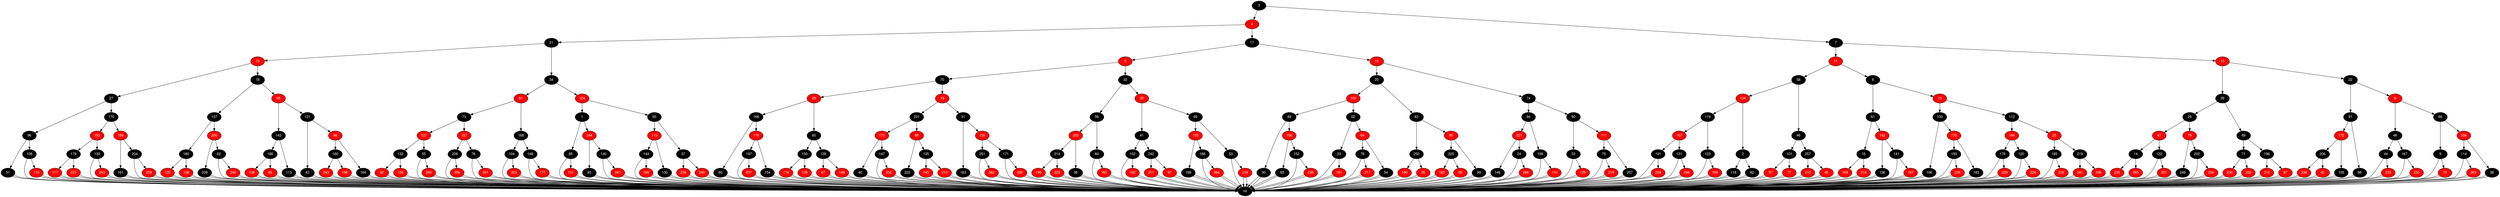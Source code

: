 digraph RB_Teste {
	node [fontname="Helvetica,Arial,sans-serif" style="filled"]
	edge [fontname="Helvetica,Arial,sans-serif" color="black"]

	{
		node [fillcolor=" black" fontcolor=" white"] nil 
		node [fillcolor=" black" fontcolor=" white"] 3 
		node [fillcolor=" red" fontcolor=" white"] 4 
		node [fillcolor=" black" fontcolor=" white"] 21 
		node [fillcolor=" red" fontcolor=" white"] 72 
		node [fillcolor=" black" fontcolor=" white"] 27 
		node [fillcolor=" black" fontcolor=" white"] 96 
		node [fillcolor=" black" fontcolor=" white"] 51 
		node [fillcolor=" black" fontcolor=" white"] 108 
		node [fillcolor=" red" fontcolor=" white"] 116 
		node [fillcolor=" black" fontcolor=" white"] 170 
		node [fillcolor=" red" fontcolor=" white"] 153 
		node [fillcolor=" black" fontcolor=" white"] 179 
		node [fillcolor=" red" fontcolor=" white"] 117 
		node [fillcolor=" red" fontcolor=" white"] 227 
		node [fillcolor=" black" fontcolor=" white"] 139 
		node [fillcolor=" red" fontcolor=" white"] 253 
		node [fillcolor=" red" fontcolor=" white"] 189 
		node [fillcolor=" black" fontcolor=" white"] 161 
		node [fillcolor=" black" fontcolor=" white"] 204 
		node [fillcolor=" red" fontcolor=" white"] 259 
		node [fillcolor=" black" fontcolor=" white"] 18 
		node [fillcolor=" black" fontcolor=" white"] 137 
		node [fillcolor=" black" fontcolor=" white"] 180 
		node [fillcolor=" red" fontcolor=" white"] 125 
		node [fillcolor=" red" fontcolor=" white"] 138 
		node [fillcolor=" red" fontcolor=" white"] 200 
		node [fillcolor=" black" fontcolor=" white"] 239 
		node [fillcolor=" black" fontcolor=" white"] 62 
		node [fillcolor=" red" fontcolor=" white"] 245 
		node [fillcolor=" red" fontcolor=" white"] 68 
		node [fillcolor=" black" fontcolor=" white"] 143 
		node [fillcolor=" black" fontcolor=" white"] 186 
		node [fillcolor=" red" fontcolor=" white"] 158 
		node [fillcolor=" red" fontcolor=" white"] 65 
		node [fillcolor=" black" fontcolor=" white"] 113 
		node [fillcolor=" black" fontcolor=" white"] 121 
		node [fillcolor=" black" fontcolor=" white"] 43 
		node [fillcolor=" red" fontcolor=" white"] 98 
		node [fillcolor=" black" fontcolor=" white"] 160 
		node [fillcolor=" red" fontcolor=" white"] 243 
		node [fillcolor=" red" fontcolor=" white"] 198 
		node [fillcolor=" black" fontcolor=" white"] 164 
		node [fillcolor=" black" fontcolor=" white"] 34 
		node [fillcolor=" red" fontcolor=" white"] 81 
		node [fillcolor=" black" fontcolor=" white"] 73 
		node [fillcolor=" red" fontcolor=" white"] 127 
		node [fillcolor=" black" fontcolor=" white"] 132 
		node [fillcolor=" red" fontcolor=" white"] 92 
		node [fillcolor=" red" fontcolor=" white"] 159 
		node [fillcolor=" black" fontcolor=" white"] 55 
		node [fillcolor=" red" fontcolor=" white"] 260 
		node [fillcolor=" red" fontcolor=" white"] 157 
		node [fillcolor=" black" fontcolor=" white"] 208 
		node [fillcolor=" red" fontcolor=" white"] 256 
		node [fillcolor=" black" fontcolor=" white"] 76 
		node [fillcolor=" red" fontcolor=" white"] 261 
		node [fillcolor=" black" fontcolor=" white"] 168 
		node [fillcolor=" black" fontcolor=" white"] 104 
		node [fillcolor=" red" fontcolor=" white"] 203 
		node [fillcolor=" black" fontcolor=" white"] 148 
		node [fillcolor=" red" fontcolor=" white"] 177 
		node [fillcolor=" red" fontcolor=" white"] 124 
		node [fillcolor=" black" fontcolor=" white"] 1 
		node [fillcolor=" black" fontcolor=" white"] 85 
		node [fillcolor=" red" fontcolor=" white"] 151 
		node [fillcolor=" red" fontcolor=" white"] 244 
		node [fillcolor=" black" fontcolor=" white"] 93 
		node [fillcolor=" black" fontcolor=" white"] 140 
		node [fillcolor=" red" fontcolor=" white"] 247 
		node [fillcolor=" black" fontcolor=" white"] 50 
		node [fillcolor=" red" fontcolor=" white"] 115 
		node [fillcolor=" black" fontcolor=" white"] 144 
		node [fillcolor=" red" fontcolor=" white"] 165 
		node [fillcolor=" black" fontcolor=" white"] 130 
		node [fillcolor=" black" fontcolor=" white"] 37 
		node [fillcolor=" red" fontcolor=" white"] 234 
		node [fillcolor=" red" fontcolor=" white"] 240 
		node [fillcolor=" black" fontcolor=" white"] 17 
		node [fillcolor=" red" fontcolor=" white"] 5 
		node [fillcolor=" black" fontcolor=" white"] 70 
		node [fillcolor=" red" fontcolor=" white"] 28 
		node [fillcolor=" black" fontcolor=" white"] 166 
		node [fillcolor=" black" fontcolor=" white"] 80 
		node [fillcolor=" red" fontcolor=" white"] 176 
		node [fillcolor=" black" fontcolor=" white"] 197 
		node [fillcolor=" red" fontcolor=" white"] 237 
		node [fillcolor=" black" fontcolor=" white"] 154 
		node [fillcolor=" black" fontcolor=" white"] 60 
		node [fillcolor=" black" fontcolor=" white"] 150 
		node [fillcolor=" red" fontcolor=" white"] 174 
		node [fillcolor=" red" fontcolor=" white"] 126 
		node [fillcolor=" black" fontcolor=" white"] 128 
		node [fillcolor=" red" fontcolor=" white"] 67 
		node [fillcolor=" red" fontcolor=" white"] 149 
		node [fillcolor=" red" fontcolor=" white"] 19 
		node [fillcolor=" black" fontcolor=" white"] 231 
		node [fillcolor=" red" fontcolor=" white"] 173 
		node [fillcolor=" black" fontcolor=" white"] 40 
		node [fillcolor=" black" fontcolor=" white"] 147 
		node [fillcolor=" red" fontcolor=" white"] 252 
		node [fillcolor=" red" fontcolor=" white"] 88 
		node [fillcolor=" black" fontcolor=" white"] 222 
		node [fillcolor=" black" fontcolor=" white"] 135 
		node [fillcolor=" red" fontcolor=" white"] 145 
		node [fillcolor=" red" fontcolor=" white"] 213 
		node [fillcolor=" black" fontcolor=" white"] 31 
		node [fillcolor=" black" fontcolor=" white"] 163 
		node [fillcolor=" red" fontcolor=" white"] 155 
		node [fillcolor=" black" fontcolor=" white"] 251 
		node [fillcolor=" red" fontcolor=" white"] 262 
		node [fillcolor=" black" fontcolor=" white"] 171 
		node [fillcolor=" red" fontcolor=" white"] 255 
		node [fillcolor=" black" fontcolor=" white"] 32 
		node [fillcolor=" black" fontcolor=" white"] 56 
		node [fillcolor=" red" fontcolor=" white"] 205 
		node [fillcolor=" black" fontcolor=" white"] 214 
		node [fillcolor=" red" fontcolor=" white"] 195 
		node [fillcolor=" red" fontcolor=" white"] 223 
		node [fillcolor=" black" fontcolor=" white"] 36 
		node [fillcolor=" black" fontcolor=" white"] 84 
		node [fillcolor=" red" fontcolor=" white"] 162 
		node [fillcolor=" red" fontcolor=" white"] 35 
		node [fillcolor=" black" fontcolor=" white"] 41 
		node [fillcolor=" black" fontcolor=" white"] 102 
		node [fillcolor=" red" fontcolor=" white"] 192 
		node [fillcolor=" black" fontcolor=" white"] 242 
		node [fillcolor=" red" fontcolor=" white"] 211 
		node [fillcolor=" red" fontcolor=" white"] 97 
		node [fillcolor=" black" fontcolor=" white"] 69 
		node [fillcolor=" red" fontcolor=" white"] 133 
		node [fillcolor=" black" fontcolor=" white"] 199 
		node [fillcolor=" black" fontcolor=" white"] 188 
		node [fillcolor=" red" fontcolor=" white"] 264 
		node [fillcolor=" black" fontcolor=" white"] 53 
		node [fillcolor=" red" fontcolor=" white"] 216 
		node [fillcolor=" red" fontcolor=" white"] 12 
		node [fillcolor=" black" fontcolor=" white"] 20 
		node [fillcolor=" red" fontcolor=" white"] 103 
		node [fillcolor=" black" fontcolor=" white"] 49 
		node [fillcolor=" black" fontcolor=" white"] 30 
		node [fillcolor=" red" fontcolor=" white"] 156 
		node [fillcolor=" black" fontcolor=" white"] 63 
		node [fillcolor=" black" fontcolor=" white"] 152 
		node [fillcolor=" red" fontcolor=" white"] 236 
		node [fillcolor=" black" fontcolor=" white"] 52 
		node [fillcolor=" black" fontcolor=" white"] 23 
		node [fillcolor=" red" fontcolor=" white"] 181 
		node [fillcolor=" red" fontcolor=" white"] 64 
		node [fillcolor=" black" fontcolor=" white"] 78 
		node [fillcolor=" red" fontcolor=" white"] 217 
		node [fillcolor=" black" fontcolor=" white"] 54 
		node [fillcolor=" black" fontcolor=" white"] 83 
		node [fillcolor=" black" fontcolor=" white"] 250 
		node [fillcolor=" red" fontcolor=" white"] 190 
		node [fillcolor=" red" fontcolor=" white"] 26 
		node [fillcolor=" red" fontcolor=" white"] 95 
		node [fillcolor=" black" fontcolor=" white"] 225 
		node [fillcolor=" red" fontcolor=" white"] 182 
		node [fillcolor=" red" fontcolor=" white"] 59 
		node [fillcolor=" black" fontcolor=" white"] 99 
		node [fillcolor=" black" fontcolor=" white"] 74 
		node [fillcolor=" black" fontcolor=" white"] 94 
		node [fillcolor=" red" fontcolor=" white"] 221 
		node [fillcolor=" black" fontcolor=" white"] 146 
		node [fillcolor=" black" fontcolor=" white"] 24 
		node [fillcolor=" red" fontcolor=" white"] 266 
		node [fillcolor=" black" fontcolor=" white"] 109 
		node [fillcolor=" red" fontcolor=" white"] 110 
		node [fillcolor=" black" fontcolor=" white"] 90 
		node [fillcolor=" black" fontcolor=" white"] 33 
		node [fillcolor=" red" fontcolor=" white"] 129 
		node [fillcolor=" red" fontcolor=" white"] 111 
		node [fillcolor=" black" fontcolor=" white"] 75 
		node [fillcolor=" red" fontcolor=" white"] 215 
		node [fillcolor=" black" fontcolor=" white"] 207 
		node [fillcolor=" black" fontcolor=" white"] 7 
		node [fillcolor=" red" fontcolor=" white"] 11 
		node [fillcolor=" black" fontcolor=" white"] 58 
		node [fillcolor=" red" fontcolor=" white"] 134 
		node [fillcolor=" black" fontcolor=" white"] 119 
		node [fillcolor=" red" fontcolor=" white"] 107 
		node [fillcolor=" black" fontcolor=" white"] 191 
		node [fillcolor=" red" fontcolor=" white"] 209 
		node [fillcolor=" black" fontcolor=" white"] 131 
		node [fillcolor=" red" fontcolor=" white"] 248 
		node [fillcolor=" black" fontcolor=" white"] 123 
		node [fillcolor=" red" fontcolor=" white"] 194 
		node [fillcolor=" black" fontcolor=" white"] 2 
		node [fillcolor=" black" fontcolor=" white"] 118 
		node [fillcolor=" black" fontcolor=" white"] 82 
		node [fillcolor=" black" fontcolor=" white"] 46 
		node [fillcolor=" black" fontcolor=" white"] 101 
		node [fillcolor=" red" fontcolor=" white"] 57 
		node [fillcolor=" red" fontcolor=" white"] 77 
		node [fillcolor=" black" fontcolor=" white"] 257 
		node [fillcolor=" red" fontcolor=" white"] 210 
		node [fillcolor=" red" fontcolor=" white"] 45 
		node [fillcolor=" black" fontcolor=" white"] 8 
		node [fillcolor=" black" fontcolor=" white"] 61 
		node [fillcolor=" black" fontcolor=" white"] 16 
		node [fillcolor=" red" fontcolor=" white"] 169 
		node [fillcolor=" red" fontcolor=" white"] 218 
		node [fillcolor=" red" fontcolor=" white"] 142 
		node [fillcolor=" black" fontcolor=" white"] 136 
		node [fillcolor=" black" fontcolor=" white"] 141 
		node [fillcolor=" red" fontcolor=" white"] 187 
		node [fillcolor=" red" fontcolor=" white"] 15 
		node [fillcolor=" black" fontcolor=" white"] 100 
		node [fillcolor=" black" fontcolor=" white"] 106 
		node [fillcolor=" red" fontcolor=" white"] 175 
		node [fillcolor=" black" fontcolor=" white"] 193 
		node [fillcolor=" red" fontcolor=" white"] 226 
		node [fillcolor=" black" fontcolor=" white"] 183 
		node [fillcolor=" black" fontcolor=" white"] 112 
		node [fillcolor=" red" fontcolor=" white"] 184 
		node [fillcolor=" black" fontcolor=" white"] 178 
		node [fillcolor=" red" fontcolor=" white"] 229 
		node [fillcolor=" black" fontcolor=" white"] 120 
		node [fillcolor=" red" fontcolor=" white"] 224 
		node [fillcolor=" red" fontcolor=" white"] 25 
		node [fillcolor=" black" fontcolor=" white"] 185 
		node [fillcolor=" red" fontcolor=" white"] 232 
		node [fillcolor=" black" fontcolor=" white"] 219 
		node [fillcolor=" red" fontcolor=" white"] 241 
		node [fillcolor=" red" fontcolor=" white"] 246 
		node [fillcolor=" red" fontcolor=" white"] 13 
		node [fillcolor=" black" fontcolor=" white"] 39 
		node [fillcolor=" black" fontcolor=" white"] 29 
		node [fillcolor=" red" fontcolor=" white"] 47 
		node [fillcolor=" black" fontcolor=" white"] 14 
		node [fillcolor=" red" fontcolor=" white"] 235 
		node [fillcolor=" red" fontcolor=" white"] 265 
		node [fillcolor=" black" fontcolor=" white"] 122 
		node [fillcolor=" red" fontcolor=" white"] 201 
		node [fillcolor=" red" fontcolor=" white"] 79 
		node [fillcolor=" black" fontcolor=" white"] 249 
		node [fillcolor=" black" fontcolor=" white"] 202 
		node [fillcolor=" red" fontcolor=" white"] 254 
		node [fillcolor=" black" fontcolor=" white"] 89 
		node [fillcolor=" black" fontcolor=" white"] 71 
		node [fillcolor=" red" fontcolor=" white"] 230 
		node [fillcolor=" red" fontcolor=" white"] 228 
		node [fillcolor=" black" fontcolor=" white"] 196 
		node [fillcolor=" red" fontcolor=" white"] 212 
		node [fillcolor=" red" fontcolor=" white"] 87 
		node [fillcolor=" black" fontcolor=" white"] 22 
		node [fillcolor=" black" fontcolor=" white"] 91 
		node [fillcolor=" red" fontcolor=" white"] 172 
		node [fillcolor=" black" fontcolor=" white"] 206 
		node [fillcolor=" red" fontcolor=" white"] 238 
		node [fillcolor=" red" fontcolor=" white"] 42 
		node [fillcolor=" black" fontcolor=" white"] 105 
		node [fillcolor=" black" fontcolor=" white"] 86 
		node [fillcolor=" red" fontcolor=" white"] 6 
		node [fillcolor=" black" fontcolor=" white"] 48 
		node [fillcolor=" black" fontcolor=" white"] 44 
		node [fillcolor=" red" fontcolor=" white"] 233 
		node [fillcolor=" black" fontcolor=" white"] 167 
		node [fillcolor=" red" fontcolor=" white"] 220 
		node [fillcolor=" black" fontcolor=" white"] 66 
		node [fillcolor=" black" fontcolor=" white"] 9 
		node [fillcolor=" red" fontcolor=" white"] 10 
		node [fillcolor=" red" fontcolor=" white"] 258 
		node [fillcolor=" black" fontcolor=" white"] 114 
		node [fillcolor=" red" fontcolor=" white"] 263 
		node [fillcolor=" black" fontcolor=" white"] 38 
	}

	3 -> 4 
	3 -> 7 
	4 -> 21 
	4 -> 17 
	21 -> 72 
	21 -> 34 
	72 -> 27 
	72 -> 18 
	27 -> 96 
	27 -> 170 
	96 -> 51 
	96 -> 108 
	51 -> nil 
	51 -> nil 
	108 -> 116 
	108 -> nil 
	116 -> nil 
	116 -> nil 
	170 -> 153 
	170 -> 189 
	153 -> 179 
	153 -> 139 
	179 -> 117 
	179 -> 227 
	117 -> nil 
	117 -> nil 
	227 -> nil 
	227 -> nil 
	139 -> 253 
	139 -> nil 
	253 -> nil 
	253 -> nil 
	189 -> 161 
	189 -> 204 
	161 -> nil 
	161 -> nil 
	204 -> 259 
	204 -> nil 
	259 -> nil 
	259 -> nil 
	18 -> 137 
	18 -> 68 
	137 -> 180 
	137 -> 200 
	180 -> 125 
	180 -> 138 
	125 -> nil 
	125 -> nil 
	138 -> nil 
	138 -> nil 
	200 -> 239 
	200 -> 62 
	239 -> nil 
	239 -> nil 
	62 -> 245 
	62 -> nil 
	245 -> nil 
	245 -> nil 
	68 -> 143 
	68 -> 121 
	143 -> 186 
	143 -> 113 
	186 -> 158 
	186 -> 65 
	158 -> nil 
	158 -> nil 
	65 -> nil 
	65 -> nil 
	113 -> nil 
	113 -> nil 
	121 -> 43 
	121 -> 98 
	43 -> nil 
	43 -> nil 
	98 -> 160 
	98 -> 164 
	160 -> 243 
	160 -> 198 
	243 -> nil 
	243 -> nil 
	198 -> nil 
	198 -> nil 
	164 -> nil 
	164 -> nil 
	34 -> 81 
	34 -> 124 
	81 -> 73 
	81 -> 168 
	73 -> 127 
	73 -> 157 
	127 -> 132 
	127 -> 55 
	132 -> 92 
	132 -> 159 
	92 -> nil 
	92 -> nil 
	159 -> nil 
	159 -> nil 
	55 -> 260 
	55 -> nil 
	260 -> nil 
	260 -> nil 
	157 -> 208 
	157 -> 76 
	208 -> 256 
	208 -> nil 
	256 -> nil 
	256 -> nil 
	76 -> 261 
	76 -> nil 
	261 -> nil 
	261 -> nil 
	168 -> 104 
	168 -> 148 
	104 -> 203 
	104 -> nil 
	203 -> nil 
	203 -> nil 
	148 -> 177 
	148 -> nil 
	177 -> nil 
	177 -> nil 
	124 -> 1 
	124 -> 50 
	1 -> 85 
	1 -> 244 
	85 -> 151 
	85 -> nil 
	151 -> nil 
	151 -> nil 
	244 -> 93 
	244 -> 140 
	93 -> nil 
	93 -> nil 
	140 -> 247 
	140 -> nil 
	247 -> nil 
	247 -> nil 
	50 -> 115 
	50 -> 37 
	115 -> 144 
	115 -> 130 
	144 -> 165 
	144 -> nil 
	165 -> nil 
	165 -> nil 
	130 -> nil 
	130 -> nil 
	37 -> 234 
	37 -> 240 
	234 -> nil 
	234 -> nil 
	240 -> nil 
	240 -> nil 
	17 -> 5 
	17 -> 12 
	5 -> 70 
	5 -> 32 
	70 -> 28 
	70 -> 19 
	28 -> 166 
	28 -> 60 
	166 -> 80 
	166 -> 176 
	80 -> nil 
	80 -> nil 
	176 -> 197 
	176 -> 154 
	197 -> 237 
	197 -> nil 
	237 -> nil 
	237 -> nil 
	154 -> nil 
	154 -> nil 
	60 -> 150 
	60 -> 128 
	150 -> 174 
	150 -> 126 
	174 -> nil 
	174 -> nil 
	126 -> nil 
	126 -> nil 
	128 -> 67 
	128 -> 149 
	67 -> nil 
	67 -> nil 
	149 -> nil 
	149 -> nil 
	19 -> 231 
	19 -> 31 
	231 -> 173 
	231 -> 88 
	173 -> 40 
	173 -> 147 
	40 -> nil 
	40 -> nil 
	147 -> 252 
	147 -> nil 
	252 -> nil 
	252 -> nil 
	88 -> 222 
	88 -> 135 
	222 -> nil 
	222 -> nil 
	135 -> 145 
	135 -> 213 
	145 -> nil 
	145 -> nil 
	213 -> nil 
	213 -> nil 
	31 -> 163 
	31 -> 155 
	163 -> nil 
	163 -> nil 
	155 -> 251 
	155 -> 171 
	251 -> 262 
	251 -> nil 
	262 -> nil 
	262 -> nil 
	171 -> 255 
	171 -> nil 
	255 -> nil 
	255 -> nil 
	32 -> 56 
	32 -> 35 
	56 -> 205 
	56 -> 84 
	205 -> 214 
	205 -> 36 
	214 -> 195 
	214 -> 223 
	195 -> nil 
	195 -> nil 
	223 -> nil 
	223 -> nil 
	36 -> nil 
	36 -> nil 
	84 -> 162 
	84 -> nil 
	162 -> nil 
	162 -> nil 
	35 -> 41 
	35 -> 69 
	41 -> 102 
	41 -> 242 
	102 -> 192 
	102 -> nil 
	192 -> nil 
	192 -> nil 
	242 -> 211 
	242 -> 97 
	211 -> nil 
	211 -> nil 
	97 -> nil 
	97 -> nil 
	69 -> 133 
	69 -> 53 
	133 -> 199 
	133 -> 188 
	199 -> nil 
	199 -> nil 
	188 -> 264 
	188 -> nil 
	264 -> nil 
	264 -> nil 
	53 -> 216 
	53 -> nil 
	216 -> nil 
	216 -> nil 
	12 -> 20 
	12 -> 74 
	20 -> 103 
	20 -> 83 
	103 -> 49 
	103 -> 52 
	49 -> 30 
	49 -> 156 
	30 -> nil 
	30 -> nil 
	156 -> 63 
	156 -> 152 
	63 -> nil 
	63 -> nil 
	152 -> 236 
	152 -> nil 
	236 -> nil 
	236 -> nil 
	52 -> 23 
	52 -> 64 
	23 -> 181 
	23 -> nil 
	181 -> nil 
	181 -> nil 
	64 -> 78 
	64 -> 54 
	78 -> 217 
	78 -> nil 
	217 -> nil 
	217 -> nil 
	54 -> nil 
	54 -> nil 
	83 -> 250 
	83 -> 95 
	250 -> 190 
	250 -> 26 
	190 -> nil 
	190 -> nil 
	26 -> nil 
	26 -> nil 
	95 -> 225 
	95 -> 99 
	225 -> 182 
	225 -> 59 
	182 -> nil 
	182 -> nil 
	59 -> nil 
	59 -> nil 
	99 -> nil 
	99 -> nil 
	74 -> 94 
	74 -> 90 
	94 -> 221 
	94 -> 109 
	221 -> 146 
	221 -> 24 
	146 -> nil 
	146 -> nil 
	24 -> 266 
	24 -> nil 
	266 -> nil 
	266 -> nil 
	109 -> 110 
	109 -> nil 
	110 -> nil 
	110 -> nil 
	90 -> 33 
	90 -> 111 
	33 -> 129 
	33 -> nil 
	129 -> nil 
	129 -> nil 
	111 -> 75 
	111 -> 207 
	75 -> 215 
	75 -> nil 
	215 -> nil 
	215 -> nil 
	207 -> nil 
	207 -> nil 
	7 -> 11 
	7 -> 13 
	11 -> 58 
	11 -> 8 
	58 -> 134 
	58 -> 46 
	134 -> 119 
	134 -> 2 
	119 -> 107 
	119 -> 123 
	107 -> 191 
	107 -> 131 
	191 -> 209 
	191 -> nil 
	209 -> nil 
	209 -> nil 
	131 -> 248 
	131 -> nil 
	248 -> nil 
	248 -> nil 
	123 -> 194 
	123 -> nil 
	194 -> nil 
	194 -> nil 
	2 -> 118 
	2 -> 82 
	118 -> nil 
	118 -> nil 
	82 -> nil 
	82 -> nil 
	46 -> 101 
	46 -> 257 
	101 -> 57 
	101 -> 77 
	57 -> nil 
	57 -> nil 
	77 -> nil 
	77 -> nil 
	257 -> 210 
	257 -> 45 
	210 -> nil 
	210 -> nil 
	45 -> nil 
	45 -> nil 
	8 -> 61 
	8 -> 15 
	61 -> 16 
	61 -> 142 
	16 -> 169 
	16 -> 218 
	169 -> nil 
	169 -> nil 
	218 -> nil 
	218 -> nil 
	142 -> 136 
	142 -> 141 
	136 -> nil 
	136 -> nil 
	141 -> 187 
	141 -> nil 
	187 -> nil 
	187 -> nil 
	15 -> 100 
	15 -> 112 
	100 -> 106 
	100 -> 175 
	106 -> nil 
	106 -> nil 
	175 -> 193 
	175 -> 183 
	193 -> 226 
	193 -> nil 
	226 -> nil 
	226 -> nil 
	183 -> nil 
	183 -> nil 
	112 -> 184 
	112 -> 25 
	184 -> 178 
	184 -> 120 
	178 -> 229 
	178 -> nil 
	229 -> nil 
	229 -> nil 
	120 -> 224 
	120 -> nil 
	224 -> nil 
	224 -> nil 
	25 -> 185 
	25 -> 219 
	185 -> 232 
	185 -> nil 
	232 -> nil 
	232 -> nil 
	219 -> 241 
	219 -> 246 
	241 -> nil 
	241 -> nil 
	246 -> nil 
	246 -> nil 
	13 -> 39 
	13 -> 22 
	39 -> 29 
	39 -> 89 
	29 -> 47 
	29 -> 79 
	47 -> 14 
	47 -> 122 
	14 -> 235 
	14 -> 265 
	235 -> nil 
	235 -> nil 
	265 -> nil 
	265 -> nil 
	122 -> 201 
	122 -> nil 
	201 -> nil 
	201 -> nil 
	79 -> 249 
	79 -> 202 
	249 -> nil 
	249 -> nil 
	202 -> 254 
	202 -> nil 
	254 -> nil 
	254 -> nil 
	89 -> 71 
	89 -> 196 
	71 -> 230 
	71 -> 228 
	230 -> nil 
	230 -> nil 
	228 -> nil 
	228 -> nil 
	196 -> 212 
	196 -> 87 
	212 -> nil 
	212 -> nil 
	87 -> nil 
	87 -> nil 
	22 -> 91 
	22 -> 6 
	91 -> 172 
	91 -> 86 
	172 -> 206 
	172 -> 105 
	206 -> 238 
	206 -> 42 
	238 -> nil 
	238 -> nil 
	42 -> nil 
	42 -> nil 
	105 -> nil 
	105 -> nil 
	86 -> nil 
	86 -> nil 
	6 -> 48 
	6 -> 66 
	48 -> 44 
	48 -> 167 
	44 -> 233 
	44 -> nil 
	233 -> nil 
	233 -> nil 
	167 -> 220 
	167 -> nil 
	220 -> nil 
	220 -> nil 
	66 -> 9 
	66 -> 258 
	9 -> 10 
	9 -> nil 
	10 -> nil 
	10 -> nil 
	258 -> 114 
	258 -> 38 
	114 -> 263 
	114 -> nil 
	263 -> nil 
	263 -> nil 
	38 -> nil 
	38 -> nil 
}
